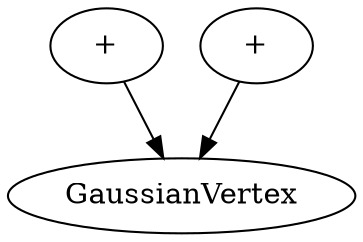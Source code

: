 digraph BayesianNetwork {
    0 [label="+"]
    1 [label="+"]
    2 [label="GaussianVertex"]
    1 -> 2
    0 -> 2
}